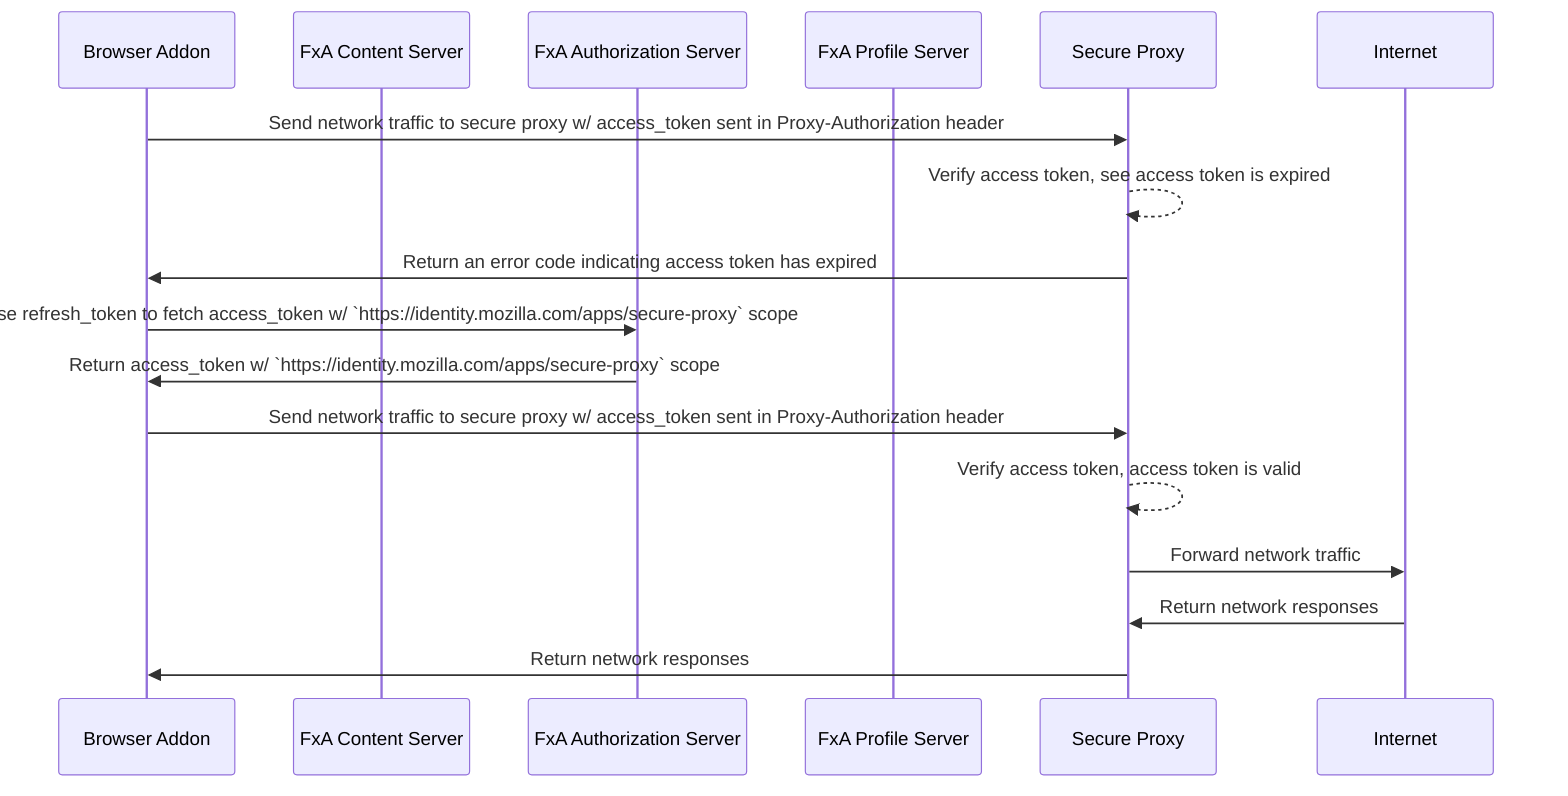 sequenceDiagram
participant UA as Browser Addon
participant FxA as FxA Content Server
participant FxAA as FxA Authorization Server
participant FxAP as FxA Profile Server
participant SP as Secure Proxy
participant IN as Internet

UA->>SP: Send network traffic to secure proxy w/ access_token sent in Proxy-Authorization header
SP-->>SP: Verify access token, see access token is expired
SP->>UA: Return an error code indicating access token has expired
UA->>FxAA: Use refresh_token to fetch access_token w/ `https://identity.mozilla.com/apps/secure-proxy` scope
FxAA->>UA: Return access_token w/ `https://identity.mozilla.com/apps/secure-proxy` scope
UA->>SP: Send network traffic to secure proxy w/ access_token sent in Proxy-Authorization header
SP-->>SP: Verify access token, access token is valid
SP->>IN: Forward network traffic
IN->>SP: Return network responses
SP->>UA: Return network responses